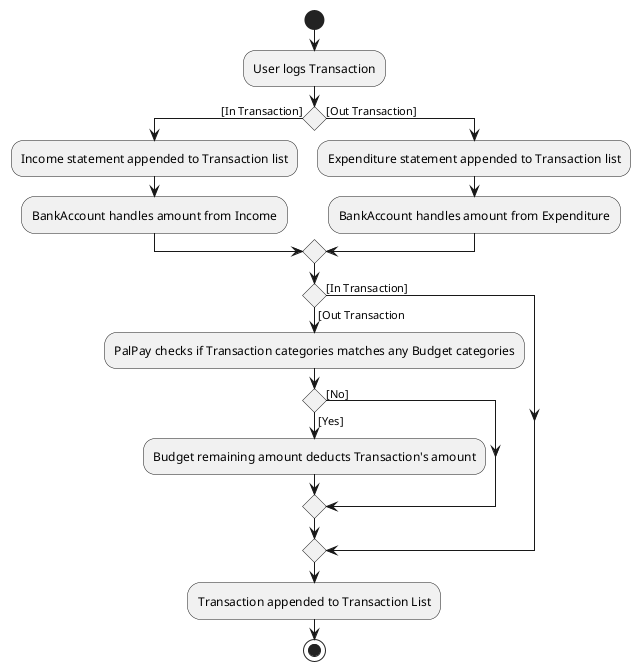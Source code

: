 @startuml
start
:User logs Transaction;
if() then ([In Transaction])

:Income statement appended to Transaction list;
:BankAccount handles amount from Income;

else([Out Transaction])

:Expenditure statement appended to Transaction list;
:BankAccount handles amount from Expenditure;

endif

if() then ([In Transaction])


else([Out Transaction)
:PalPay checks if Transaction categories matches any Budget categories;

if() then ([Yes])
:Budget remaining amount deducts Transaction's amount;

else([No])

endif

endif

:Transaction appended to Transaction List;

stop
@enduml

